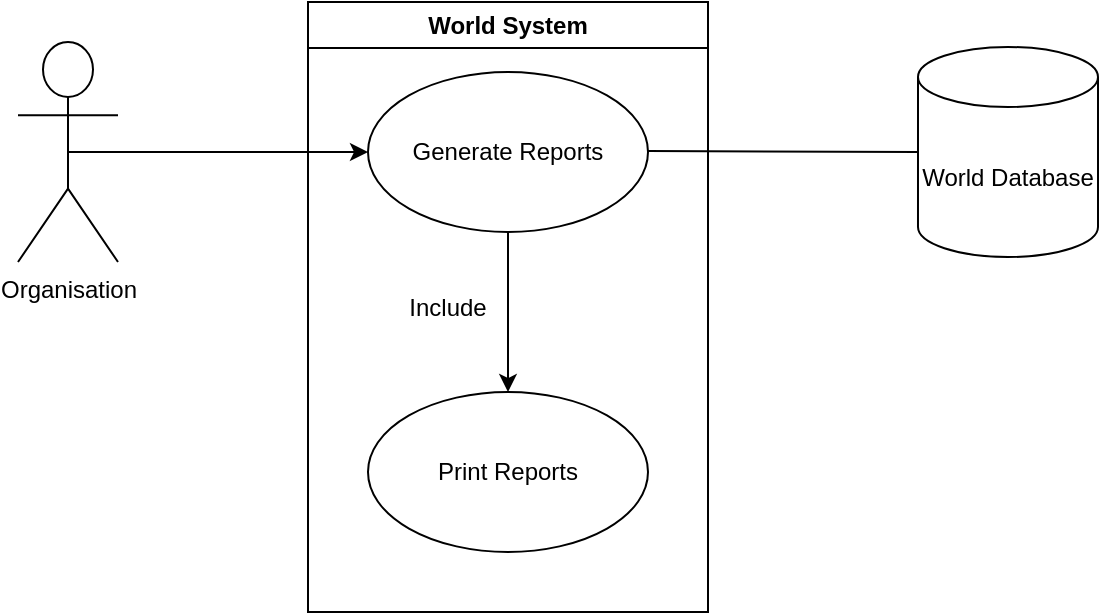 <mxfile version="21.2.3" type="device">
  <diagram name="Page-1" id="jtJvvlNLqTzWmvwgi30S">
    <mxGraphModel dx="1309" dy="756" grid="1" gridSize="10" guides="1" tooltips="1" connect="1" arrows="1" fold="1" page="1" pageScale="1" pageWidth="850" pageHeight="1100" math="0" shadow="0">
      <root>
        <mxCell id="0" />
        <mxCell id="1" parent="0" />
        <mxCell id="Lv8fNPfNvx3G_kLbIwf--4" style="edgeStyle=orthogonalEdgeStyle;rounded=0;orthogonalLoop=1;jettySize=auto;html=1;exitX=0.5;exitY=0.5;exitDx=0;exitDy=0;exitPerimeter=0;entryX=0;entryY=0.5;entryDx=0;entryDy=0;" parent="1" source="Fi8tZD0OYvIXoU_qMFUP-1" target="Fi8tZD0OYvIXoU_qMFUP-5" edge="1">
          <mxGeometry relative="1" as="geometry" />
        </mxCell>
        <mxCell id="Fi8tZD0OYvIXoU_qMFUP-1" value="Organisation" style="shape=umlActor;verticalLabelPosition=bottom;verticalAlign=top;html=1;outlineConnect=0;" parent="1" vertex="1">
          <mxGeometry x="180" y="280" width="50" height="110" as="geometry" />
        </mxCell>
        <mxCell id="Fi8tZD0OYvIXoU_qMFUP-4" value="World System" style="swimlane;whiteSpace=wrap;html=1;" parent="1" vertex="1">
          <mxGeometry x="325" y="260" width="200" height="305" as="geometry" />
        </mxCell>
        <mxCell id="Fi8tZD0OYvIXoU_qMFUP-10" style="edgeStyle=orthogonalEdgeStyle;rounded=0;orthogonalLoop=1;jettySize=auto;html=1;exitX=0.5;exitY=1;exitDx=0;exitDy=0;entryX=0.5;entryY=0;entryDx=0;entryDy=0;" parent="Fi8tZD0OYvIXoU_qMFUP-4" source="Fi8tZD0OYvIXoU_qMFUP-5" target="Fi8tZD0OYvIXoU_qMFUP-8" edge="1">
          <mxGeometry relative="1" as="geometry" />
        </mxCell>
        <mxCell id="Fi8tZD0OYvIXoU_qMFUP-5" value="Generate Reports" style="ellipse;whiteSpace=wrap;html=1;" parent="Fi8tZD0OYvIXoU_qMFUP-4" vertex="1">
          <mxGeometry x="30" y="35" width="140" height="80" as="geometry" />
        </mxCell>
        <mxCell id="Fi8tZD0OYvIXoU_qMFUP-8" value="Print Reports" style="ellipse;whiteSpace=wrap;html=1;" parent="Fi8tZD0OYvIXoU_qMFUP-4" vertex="1">
          <mxGeometry x="30" y="195" width="140" height="80" as="geometry" />
        </mxCell>
        <mxCell id="Lv8fNPfNvx3G_kLbIwf--2" value="Include" style="text;html=1;strokeColor=none;fillColor=none;align=center;verticalAlign=middle;whiteSpace=wrap;rounded=0;" parent="Fi8tZD0OYvIXoU_qMFUP-4" vertex="1">
          <mxGeometry x="40" y="137.5" width="60" height="30" as="geometry" />
        </mxCell>
        <mxCell id="Lv8fNPfNvx3G_kLbIwf--5" value="" style="endArrow=none;html=1;rounded=0;entryX=0;entryY=0.5;entryDx=0;entryDy=0;entryPerimeter=0;" parent="Fi8tZD0OYvIXoU_qMFUP-4" target="Lv8fNPfNvx3G_kLbIwf--1" edge="1">
          <mxGeometry width="50" height="50" relative="1" as="geometry">
            <mxPoint x="170" y="74.5" as="sourcePoint" />
            <mxPoint x="260" y="74.5" as="targetPoint" />
          </mxGeometry>
        </mxCell>
        <mxCell id="Lv8fNPfNvx3G_kLbIwf--1" value="World Database" style="shape=cylinder3;whiteSpace=wrap;html=1;boundedLbl=1;backgroundOutline=1;size=15;" parent="1" vertex="1">
          <mxGeometry x="630" y="282.5" width="90" height="105" as="geometry" />
        </mxCell>
      </root>
    </mxGraphModel>
  </diagram>
</mxfile>
